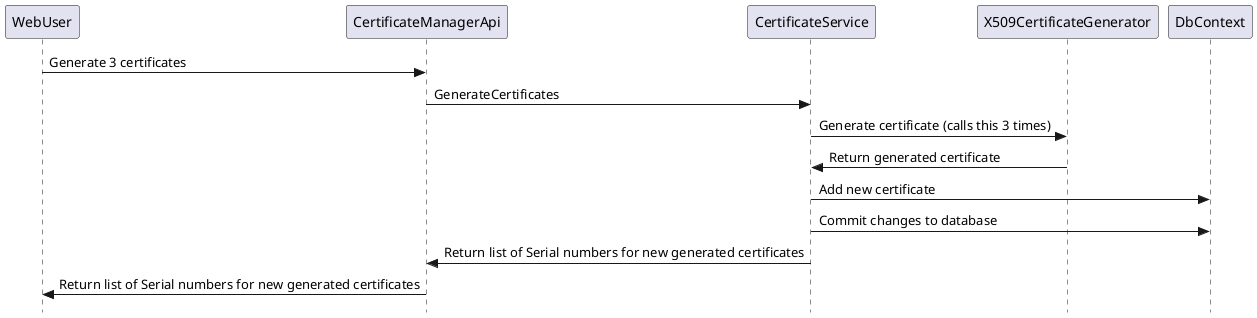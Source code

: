 @startuml Generate Certificates
skinparam Style strictuml
skinparam SequenceMessageTextAlignment center
WebUser -> CertificateManagerApi : Generate 3 certificates
CertificateManagerApi -> CertificateService : GenerateCertificates
CertificateService -> X509CertificateGenerator : Generate certificate (calls this 3 times)
X509CertificateGenerator -> CertificateService : Return generated certificate
CertificateService -> DbContext : Add new certificate
CertificateService -> DbContext : Commit changes to database
CertificateService -> CertificateManagerApi : Return list of Serial numbers for new generated certificates
CertificateManagerApi -> WebUser : Return list of Serial numbers for new generated certificates
@enduml
